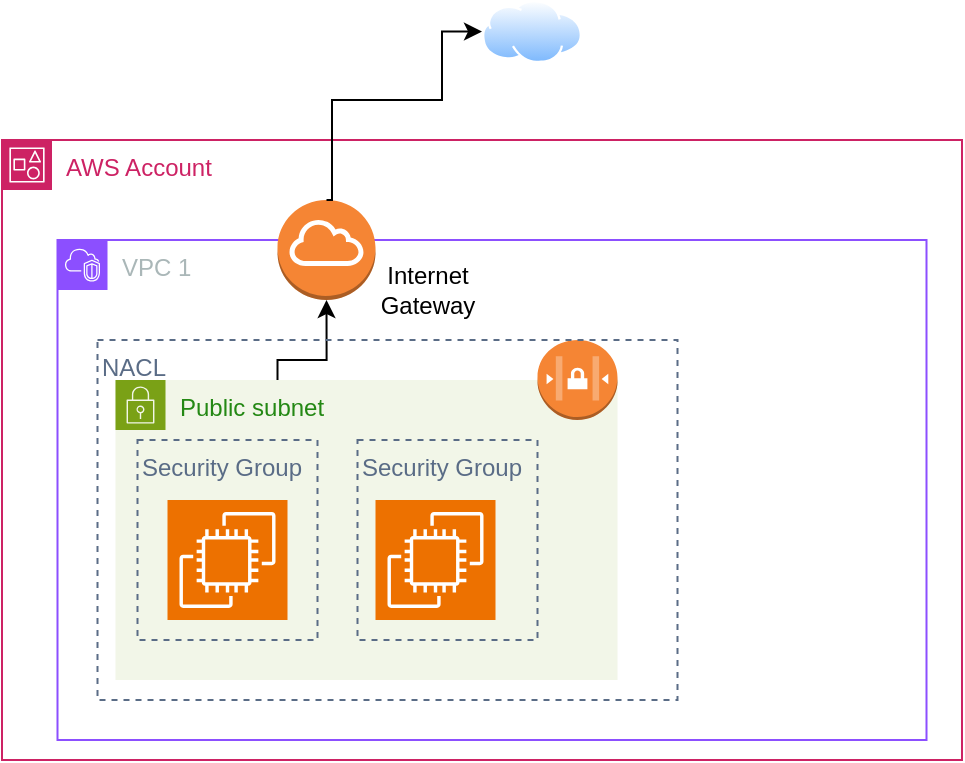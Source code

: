 <mxfile version="26.0.4">
  <diagram name="Page-1" id="9rIf821xmLSYjipyLbEd">
    <mxGraphModel dx="724" dy="457" grid="1" gridSize="10" guides="1" tooltips="1" connect="1" arrows="1" fold="1" page="1" pageScale="1" pageWidth="850" pageHeight="1100" math="0" shadow="0">
      <root>
        <mxCell id="0" />
        <mxCell id="1" parent="0" />
        <mxCell id="ruZKuCJ3cwWAidQZkped-1" value="AWS Account" style="points=[[0,0],[0.25,0],[0.5,0],[0.75,0],[1,0],[1,0.25],[1,0.5],[1,0.75],[1,1],[0.75,1],[0.5,1],[0.25,1],[0,1],[0,0.75],[0,0.5],[0,0.25]];outlineConnect=0;gradientColor=none;html=1;whiteSpace=wrap;fontSize=12;fontStyle=0;container=1;pointerEvents=0;collapsible=0;recursiveResize=0;shape=mxgraph.aws4.group;grIcon=mxgraph.aws4.group_account;strokeColor=#CD2264;fillColor=none;verticalAlign=top;align=left;spacingLeft=30;fontColor=#CD2264;dashed=0;" vertex="1" parent="1">
          <mxGeometry x="50" y="90" width="480" height="310" as="geometry" />
        </mxCell>
        <mxCell id="ruZKuCJ3cwWAidQZkped-2" value="VPC 1" style="points=[[0,0],[0.25,0],[0.5,0],[0.75,0],[1,0],[1,0.25],[1,0.5],[1,0.75],[1,1],[0.75,1],[0.5,1],[0.25,1],[0,1],[0,0.75],[0,0.5],[0,0.25]];outlineConnect=0;gradientColor=none;html=1;whiteSpace=wrap;fontSize=12;fontStyle=0;container=1;pointerEvents=0;collapsible=0;recursiveResize=0;shape=mxgraph.aws4.group;grIcon=mxgraph.aws4.group_vpc2;strokeColor=#8C4FFF;fillColor=none;verticalAlign=top;align=left;spacingLeft=30;fontColor=#AAB7B8;dashed=0;" vertex="1" parent="ruZKuCJ3cwWAidQZkped-1">
          <mxGeometry x="27.75" y="50" width="434.5" height="250" as="geometry" />
        </mxCell>
        <mxCell id="ruZKuCJ3cwWAidQZkped-4" value="" style="outlineConnect=0;dashed=0;verticalLabelPosition=bottom;verticalAlign=top;align=center;html=1;shape=mxgraph.aws3.internet_gateway;fillColor=#F58534;gradientColor=none;" vertex="1" parent="ruZKuCJ3cwWAidQZkped-2">
          <mxGeometry x="110" y="-20" width="49" height="50" as="geometry" />
        </mxCell>
        <mxCell id="ruZKuCJ3cwWAidQZkped-8" value="Public subnet" style="points=[[0,0],[0.25,0],[0.5,0],[0.75,0],[1,0],[1,0.25],[1,0.5],[1,0.75],[1,1],[0.75,1],[0.5,1],[0.25,1],[0,1],[0,0.75],[0,0.5],[0,0.25]];outlineConnect=0;gradientColor=none;html=1;whiteSpace=wrap;fontSize=12;fontStyle=0;container=1;pointerEvents=0;collapsible=0;recursiveResize=0;shape=mxgraph.aws4.group;grIcon=mxgraph.aws4.group_security_group;grStroke=0;strokeColor=#7AA116;fillColor=#F2F6E8;verticalAlign=top;align=left;spacingLeft=30;fontColor=#248814;dashed=0;" vertex="1" parent="ruZKuCJ3cwWAidQZkped-2">
          <mxGeometry x="29" y="70" width="251" height="150" as="geometry" />
        </mxCell>
        <mxCell id="ruZKuCJ3cwWAidQZkped-36" value="" style="outlineConnect=0;dashed=0;verticalLabelPosition=bottom;verticalAlign=top;align=center;html=1;shape=mxgraph.aws3.network_access_controllist;fillColor=#F58534;gradientColor=none;" vertex="1" parent="ruZKuCJ3cwWAidQZkped-8">
          <mxGeometry x="211" y="-20" width="40" height="40" as="geometry" />
        </mxCell>
        <mxCell id="ruZKuCJ3cwWAidQZkped-46" value="Security Group" style="fillColor=none;strokeColor=#5A6C86;dashed=1;verticalAlign=top;fontStyle=0;fontColor=#5A6C86;whiteSpace=wrap;html=1;align=left;" vertex="1" parent="ruZKuCJ3cwWAidQZkped-8">
          <mxGeometry x="121" y="30" width="90" height="100" as="geometry" />
        </mxCell>
        <mxCell id="ruZKuCJ3cwWAidQZkped-58" value="" style="sketch=0;points=[[0,0,0],[0.25,0,0],[0.5,0,0],[0.75,0,0],[1,0,0],[0,1,0],[0.25,1,0],[0.5,1,0],[0.75,1,0],[1,1,0],[0,0.25,0],[0,0.5,0],[0,0.75,0],[1,0.25,0],[1,0.5,0],[1,0.75,0]];outlineConnect=0;fontColor=#232F3E;fillColor=#ED7100;strokeColor=#ffffff;dashed=0;verticalLabelPosition=bottom;verticalAlign=top;align=center;html=1;fontSize=12;fontStyle=0;aspect=fixed;shape=mxgraph.aws4.resourceIcon;resIcon=mxgraph.aws4.ec2;" vertex="1" parent="ruZKuCJ3cwWAidQZkped-8">
          <mxGeometry x="130" y="60" width="60" height="60" as="geometry" />
        </mxCell>
        <mxCell id="ruZKuCJ3cwWAidQZkped-9" style="edgeStyle=orthogonalEdgeStyle;rounded=0;orthogonalLoop=1;jettySize=auto;html=1;entryX=0.5;entryY=1;entryDx=0;entryDy=0;entryPerimeter=0;" edge="1" parent="ruZKuCJ3cwWAidQZkped-2" source="ruZKuCJ3cwWAidQZkped-8" target="ruZKuCJ3cwWAidQZkped-4">
          <mxGeometry relative="1" as="geometry">
            <Array as="points">
              <mxPoint x="110" y="60" />
              <mxPoint x="135" y="60" />
            </Array>
          </mxGeometry>
        </mxCell>
        <mxCell id="ruZKuCJ3cwWAidQZkped-34" value="Internet Gateway" style="text;html=1;align=center;verticalAlign=middle;whiteSpace=wrap;rounded=0;" vertex="1" parent="ruZKuCJ3cwWAidQZkped-2">
          <mxGeometry x="150" y="10" width="70" height="30" as="geometry" />
        </mxCell>
        <mxCell id="ruZKuCJ3cwWAidQZkped-38" value="NACL" style="fillColor=none;strokeColor=#5A6C86;dashed=1;verticalAlign=top;fontStyle=0;fontColor=#5A6C86;whiteSpace=wrap;html=1;align=left;" vertex="1" parent="ruZKuCJ3cwWAidQZkped-2">
          <mxGeometry x="20" y="50" width="290" height="180" as="geometry" />
        </mxCell>
        <mxCell id="ruZKuCJ3cwWAidQZkped-42" value="" style="sketch=0;points=[[0,0,0],[0.25,0,0],[0.5,0,0],[0.75,0,0],[1,0,0],[0,1,0],[0.25,1,0],[0.5,1,0],[0.75,1,0],[1,1,0],[0,0.25,0],[0,0.5,0],[0,0.75,0],[1,0.25,0],[1,0.5,0],[1,0.75,0]];outlineConnect=0;fontColor=#232F3E;fillColor=#ED7100;strokeColor=#ffffff;dashed=0;verticalLabelPosition=bottom;verticalAlign=top;align=center;html=1;fontSize=12;fontStyle=0;aspect=fixed;shape=mxgraph.aws4.resourceIcon;resIcon=mxgraph.aws4.ec2;" vertex="1" parent="ruZKuCJ3cwWAidQZkped-2">
          <mxGeometry x="55" y="130" width="60" height="60" as="geometry" />
        </mxCell>
        <mxCell id="ruZKuCJ3cwWAidQZkped-43" value="Security Group" style="fillColor=none;strokeColor=#5A6C86;dashed=1;verticalAlign=top;fontStyle=0;fontColor=#5A6C86;whiteSpace=wrap;html=1;align=left;" vertex="1" parent="ruZKuCJ3cwWAidQZkped-2">
          <mxGeometry x="40" y="100" width="90" height="100" as="geometry" />
        </mxCell>
        <mxCell id="ruZKuCJ3cwWAidQZkped-5" value="" style="image;aspect=fixed;perimeter=ellipsePerimeter;html=1;align=center;shadow=0;dashed=0;spacingTop=3;image=img/lib/active_directory/internet_cloud.svg;" vertex="1" parent="1">
          <mxGeometry x="290" y="20" width="50" height="31.5" as="geometry" />
        </mxCell>
        <mxCell id="ruZKuCJ3cwWAidQZkped-7" style="edgeStyle=orthogonalEdgeStyle;rounded=0;orthogonalLoop=1;jettySize=auto;html=1;entryX=0;entryY=0.5;entryDx=0;entryDy=0;exitX=0.5;exitY=0;exitDx=0;exitDy=0;exitPerimeter=0;" edge="1" parent="1" source="ruZKuCJ3cwWAidQZkped-4" target="ruZKuCJ3cwWAidQZkped-5">
          <mxGeometry relative="1" as="geometry">
            <Array as="points">
              <mxPoint x="215" y="70" />
              <mxPoint x="270" y="70" />
              <mxPoint x="270" y="36" />
            </Array>
          </mxGeometry>
        </mxCell>
      </root>
    </mxGraphModel>
  </diagram>
</mxfile>
